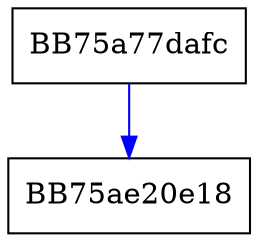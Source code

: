 digraph __raise_securityfailure {
  node [shape="box"];
  graph [splines=ortho];
  BB75a77dafc -> BB75ae20e18 [color="blue"];
}